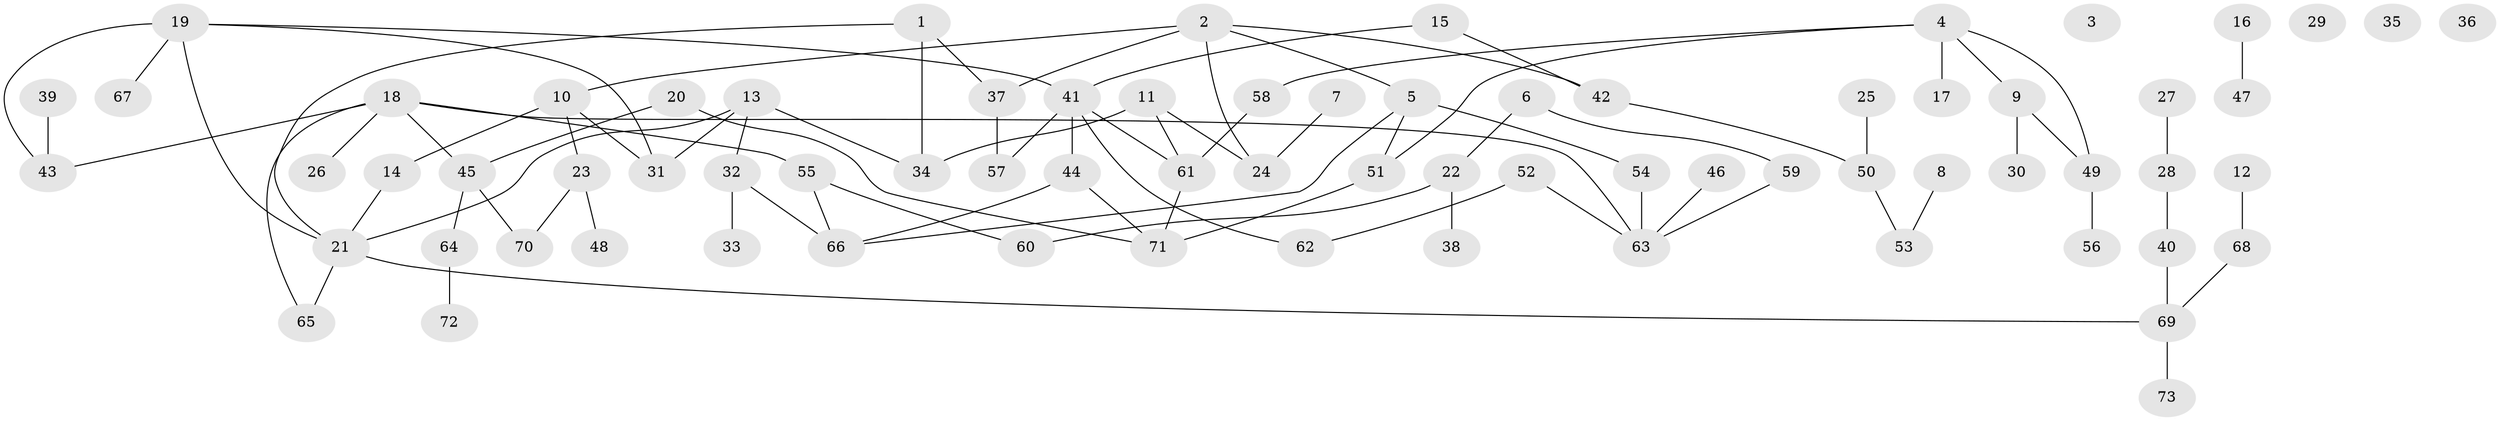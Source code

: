 // coarse degree distribution, {3: 0.16279069767441862, 8: 0.046511627906976744, 0: 0.09302325581395349, 4: 0.06976744186046512, 2: 0.23255813953488372, 1: 0.2558139534883721, 5: 0.06976744186046512, 7: 0.023255813953488372, 6: 0.046511627906976744}
// Generated by graph-tools (version 1.1) at 2025/16/03/04/25 18:16:32]
// undirected, 73 vertices, 88 edges
graph export_dot {
graph [start="1"]
  node [color=gray90,style=filled];
  1;
  2;
  3;
  4;
  5;
  6;
  7;
  8;
  9;
  10;
  11;
  12;
  13;
  14;
  15;
  16;
  17;
  18;
  19;
  20;
  21;
  22;
  23;
  24;
  25;
  26;
  27;
  28;
  29;
  30;
  31;
  32;
  33;
  34;
  35;
  36;
  37;
  38;
  39;
  40;
  41;
  42;
  43;
  44;
  45;
  46;
  47;
  48;
  49;
  50;
  51;
  52;
  53;
  54;
  55;
  56;
  57;
  58;
  59;
  60;
  61;
  62;
  63;
  64;
  65;
  66;
  67;
  68;
  69;
  70;
  71;
  72;
  73;
  1 -- 21;
  1 -- 34;
  1 -- 37;
  2 -- 5;
  2 -- 10;
  2 -- 24;
  2 -- 37;
  2 -- 42;
  4 -- 9;
  4 -- 17;
  4 -- 49;
  4 -- 51;
  4 -- 58;
  5 -- 51;
  5 -- 54;
  5 -- 66;
  6 -- 22;
  6 -- 59;
  7 -- 24;
  8 -- 53;
  9 -- 30;
  9 -- 49;
  10 -- 14;
  10 -- 23;
  10 -- 31;
  11 -- 24;
  11 -- 34;
  11 -- 61;
  12 -- 68;
  13 -- 21;
  13 -- 31;
  13 -- 32;
  13 -- 34;
  14 -- 21;
  15 -- 41;
  15 -- 42;
  16 -- 47;
  18 -- 26;
  18 -- 43;
  18 -- 45;
  18 -- 55;
  18 -- 63;
  18 -- 65;
  19 -- 21;
  19 -- 31;
  19 -- 41;
  19 -- 43;
  19 -- 67;
  20 -- 45;
  20 -- 71;
  21 -- 65;
  21 -- 69;
  22 -- 38;
  22 -- 60;
  23 -- 48;
  23 -- 70;
  25 -- 50;
  27 -- 28;
  28 -- 40;
  32 -- 33;
  32 -- 66;
  37 -- 57;
  39 -- 43;
  40 -- 69;
  41 -- 44;
  41 -- 57;
  41 -- 61;
  41 -- 62;
  42 -- 50;
  44 -- 66;
  44 -- 71;
  45 -- 64;
  45 -- 70;
  46 -- 63;
  49 -- 56;
  50 -- 53;
  51 -- 71;
  52 -- 62;
  52 -- 63;
  54 -- 63;
  55 -- 60;
  55 -- 66;
  58 -- 61;
  59 -- 63;
  61 -- 71;
  64 -- 72;
  68 -- 69;
  69 -- 73;
}
